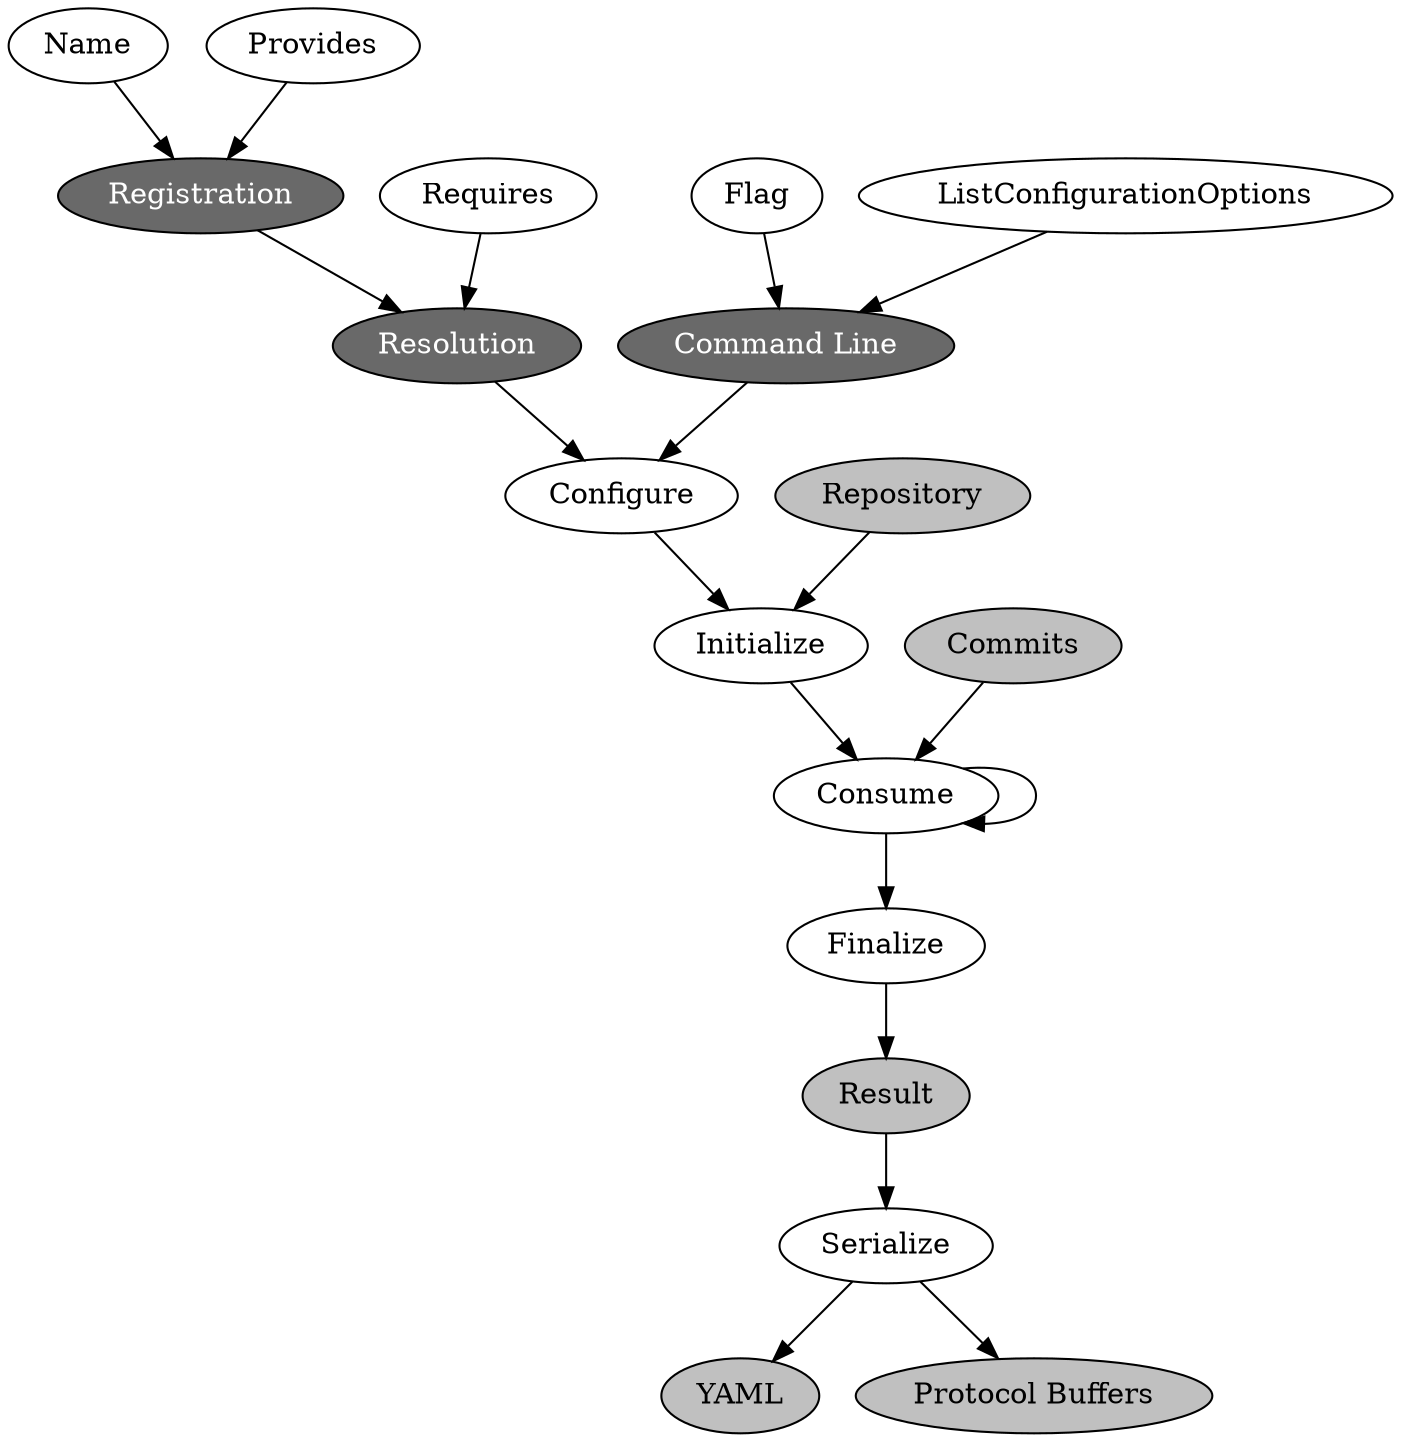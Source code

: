 digraph PipelineItem {
  Name -> Registration
  Provides -> Registration
  Registration -> Resolution
  Requires -> Resolution
  Resolution -> Configure
  Flag -> "Command Line"
  ListConfigurationOptions -> "Command Line"
  "Command Line" -> Configure
  Configure -> Initialize
  Repository -> Initialize
  Initialize -> Consume
  Commits -> Consume
  Consume -> Consume
  Consume -> Finalize
  Finalize -> Result
  Result -> Serialize
  Serialize -> YAML
  Serialize -> "Protocol Buffers"
  Registration [style=filled, fillcolor=dimgray, fontcolor=white]
  Resolution [style=filled, fillcolor=dimgray, fontcolor=white]
  "Command Line" [style=filled, fillcolor=dimgray, fontcolor=white]
  Repository [style=filled, fillcolor=gray]
  Commits [style=filled, fillcolor=gray]
  Result [style=filled, fillcolor=gray]
  YAML [style=filled, fillcolor=gray]
  "Protocol Buffers" [style=filled, fillcolor=gray]
}